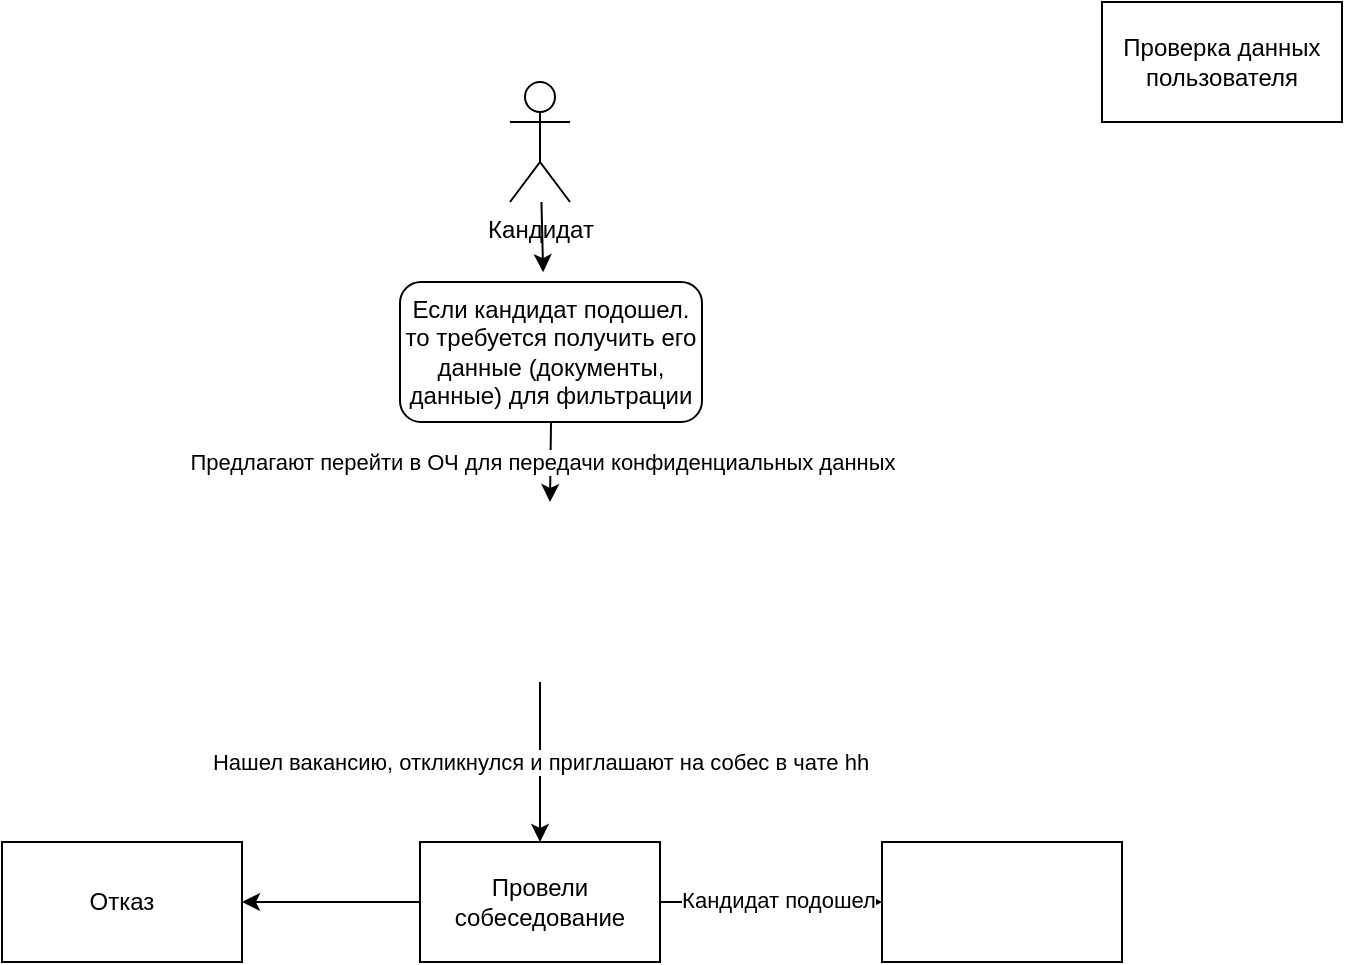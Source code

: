 <mxfile version="21.6.8" type="github">
  <diagram name="Страница — 1" id="eur0_zKmWqZcPtBGQbXU">
    <mxGraphModel dx="1081" dy="672" grid="1" gridSize="10" guides="1" tooltips="1" connect="1" arrows="1" fold="1" page="1" pageScale="1" pageWidth="827" pageHeight="1169" math="0" shadow="0">
      <root>
        <mxCell id="0" />
        <mxCell id="1" parent="0" />
        <mxCell id="QqjExhY73q2qDmDM7v-Y-1" value="&lt;div&gt;Кандидат&lt;/div&gt;&lt;div&gt;&lt;br&gt;&lt;/div&gt;" style="shape=umlActor;verticalLabelPosition=bottom;verticalAlign=top;html=1;outlineConnect=0;" vertex="1" parent="1">
          <mxGeometry x="384" y="80" width="30" height="60" as="geometry" />
        </mxCell>
        <mxCell id="QqjExhY73q2qDmDM7v-Y-2" value="Нашел вакансию, откликнулся и приглашают на собес в чате hh" style="endArrow=classic;html=1;rounded=0;" edge="1" parent="1" target="QqjExhY73q2qDmDM7v-Y-3">
          <mxGeometry width="50" height="50" relative="1" as="geometry">
            <mxPoint x="399" y="380" as="sourcePoint" />
            <mxPoint x="400" y="240" as="targetPoint" />
          </mxGeometry>
        </mxCell>
        <mxCell id="QqjExhY73q2qDmDM7v-Y-6" style="edgeStyle=orthogonalEdgeStyle;rounded=0;orthogonalLoop=1;jettySize=auto;html=1;exitX=0;exitY=0.5;exitDx=0;exitDy=0;" edge="1" parent="1" source="QqjExhY73q2qDmDM7v-Y-3" target="QqjExhY73q2qDmDM7v-Y-5">
          <mxGeometry relative="1" as="geometry" />
        </mxCell>
        <mxCell id="QqjExhY73q2qDmDM7v-Y-3" value="Провели собеседование" style="rounded=0;whiteSpace=wrap;html=1;" vertex="1" parent="1">
          <mxGeometry x="339" y="460" width="120" height="60" as="geometry" />
        </mxCell>
        <mxCell id="QqjExhY73q2qDmDM7v-Y-4" value="Проверка данных пользователя" style="rounded=0;whiteSpace=wrap;html=1;" vertex="1" parent="1">
          <mxGeometry x="680" y="40" width="120" height="60" as="geometry" />
        </mxCell>
        <mxCell id="QqjExhY73q2qDmDM7v-Y-5" value="&lt;div&gt;Отказ&lt;/div&gt;" style="rounded=0;whiteSpace=wrap;html=1;" vertex="1" parent="1">
          <mxGeometry x="130" y="460" width="120" height="60" as="geometry" />
        </mxCell>
        <mxCell id="QqjExhY73q2qDmDM7v-Y-7" value="" style="endArrow=classic;html=1;rounded=0;exitX=1;exitY=0.5;exitDx=0;exitDy=0;" edge="1" parent="1" source="QqjExhY73q2qDmDM7v-Y-3" target="QqjExhY73q2qDmDM7v-Y-8">
          <mxGeometry width="50" height="50" relative="1" as="geometry">
            <mxPoint x="550" y="510" as="sourcePoint" />
            <mxPoint x="560" y="490" as="targetPoint" />
          </mxGeometry>
        </mxCell>
        <mxCell id="QqjExhY73q2qDmDM7v-Y-9" value="Кандидат подошел" style="edgeLabel;html=1;align=center;verticalAlign=middle;resizable=0;points=[];" vertex="1" connectable="0" parent="QqjExhY73q2qDmDM7v-Y-7">
          <mxGeometry x="0.056" y="1" relative="1" as="geometry">
            <mxPoint as="offset" />
          </mxGeometry>
        </mxCell>
        <mxCell id="QqjExhY73q2qDmDM7v-Y-8" value="" style="rounded=0;whiteSpace=wrap;html=1;" vertex="1" parent="1">
          <mxGeometry x="570.0" y="460" width="120" height="60" as="geometry" />
        </mxCell>
        <mxCell id="QqjExhY73q2qDmDM7v-Y-11" value="" style="endArrow=classic;html=1;rounded=0;entryX=0.474;entryY=-0.07;entryDx=0;entryDy=0;entryPerimeter=0;" edge="1" parent="1" source="QqjExhY73q2qDmDM7v-Y-1" target="QqjExhY73q2qDmDM7v-Y-12">
          <mxGeometry width="50" height="50" relative="1" as="geometry">
            <mxPoint x="430" y="280" as="sourcePoint" />
            <mxPoint x="400" y="200" as="targetPoint" />
          </mxGeometry>
        </mxCell>
        <mxCell id="QqjExhY73q2qDmDM7v-Y-13" value="Предлагают перейти в ОЧ для передачи конфиденциальных данных" style="edgeStyle=orthogonalEdgeStyle;rounded=0;orthogonalLoop=1;jettySize=auto;html=1;exitX=0.5;exitY=1;exitDx=0;exitDy=0;" edge="1" parent="1" source="QqjExhY73q2qDmDM7v-Y-12">
          <mxGeometry x="0.003" y="-4" relative="1" as="geometry">
            <mxPoint x="404" y="290" as="targetPoint" />
            <mxPoint as="offset" />
          </mxGeometry>
        </mxCell>
        <mxCell id="QqjExhY73q2qDmDM7v-Y-12" value="Если кандидат подошел. то требуется получить его данные (документы, данные) для фильтрации" style="rounded=1;whiteSpace=wrap;html=1;" vertex="1" parent="1">
          <mxGeometry x="329" y="180" width="151" height="70" as="geometry" />
        </mxCell>
      </root>
    </mxGraphModel>
  </diagram>
</mxfile>
